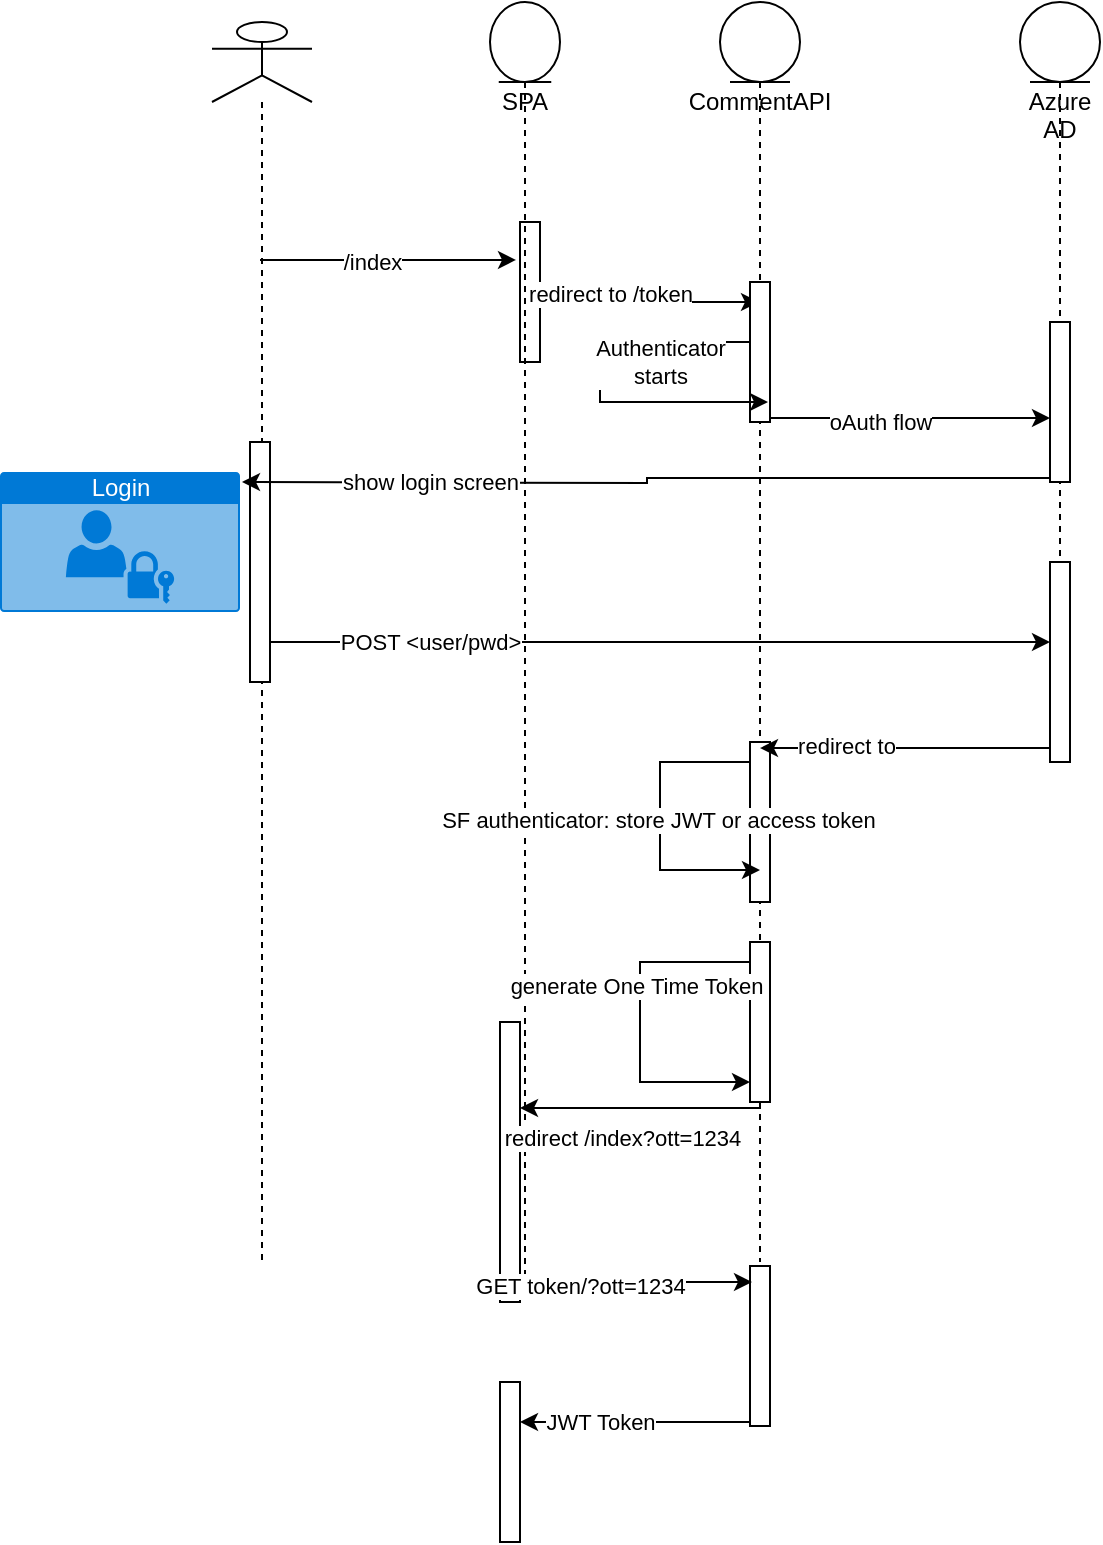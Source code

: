 <mxfile version="15.7.4" type="github">
  <diagram id="M0YHzILM9sNUAD_iwBFg" name="Page-1">
    <mxGraphModel dx="2122" dy="800" grid="1" gridSize="10" guides="1" tooltips="1" connect="1" arrows="1" fold="1" page="1" pageScale="1" pageWidth="827" pageHeight="1169" math="0" shadow="0">
      <root>
        <mxCell id="0" />
        <mxCell id="1" parent="0" />
        <mxCell id="A3Im6yF8CqUOu0ioXcAd-8" style="edgeStyle=orthogonalEdgeStyle;rounded=0;orthogonalLoop=1;jettySize=auto;html=1;entryX=-0.2;entryY=0.271;entryDx=0;entryDy=0;entryPerimeter=0;" edge="1" parent="1" target="A3Im6yF8CqUOu0ioXcAd-7">
          <mxGeometry relative="1" as="geometry">
            <mxPoint x="90" y="179" as="sourcePoint" />
            <Array as="points">
              <mxPoint x="130" y="179" />
              <mxPoint x="130" y="179" />
            </Array>
          </mxGeometry>
        </mxCell>
        <mxCell id="A3Im6yF8CqUOu0ioXcAd-10" value="/index" style="edgeLabel;html=1;align=center;verticalAlign=middle;resizable=0;points=[];" vertex="1" connectable="0" parent="A3Im6yF8CqUOu0ioXcAd-8">
          <mxGeometry x="-0.125" y="-1" relative="1" as="geometry">
            <mxPoint as="offset" />
          </mxGeometry>
        </mxCell>
        <mxCell id="A3Im6yF8CqUOu0ioXcAd-7" value="" style="html=1;points=[];perimeter=orthogonalPerimeter;" vertex="1" parent="1">
          <mxGeometry x="220" y="160" width="10" height="70" as="geometry" />
        </mxCell>
        <mxCell id="A3Im6yF8CqUOu0ioXcAd-18" value="" style="shape=umlLifeline;participant=umlActor;perimeter=lifelinePerimeter;whiteSpace=wrap;html=1;container=1;collapsible=0;recursiveResize=0;verticalAlign=top;spacingTop=36;outlineConnect=0;" vertex="1" parent="1">
          <mxGeometry x="66" y="60" width="50" height="620" as="geometry" />
        </mxCell>
        <mxCell id="A3Im6yF8CqUOu0ioXcAd-38" value="" style="html=1;points=[];perimeter=orthogonalPerimeter;" vertex="1" parent="A3Im6yF8CqUOu0ioXcAd-18">
          <mxGeometry x="19" y="210" width="10" height="120" as="geometry" />
        </mxCell>
        <mxCell id="A3Im6yF8CqUOu0ioXcAd-36" style="edgeStyle=orthogonalEdgeStyle;rounded=0;orthogonalLoop=1;jettySize=auto;html=1;exitX=0.1;exitY=0.975;exitDx=0;exitDy=0;exitPerimeter=0;" edge="1" parent="A3Im6yF8CqUOu0ioXcAd-18" source="A3Im6yF8CqUOu0ioXcAd-34">
          <mxGeometry relative="1" as="geometry">
            <mxPoint x="390" y="230" as="sourcePoint" />
            <mxPoint x="15" y="230" as="targetPoint" />
            <Array as="points" />
          </mxGeometry>
        </mxCell>
        <mxCell id="A3Im6yF8CqUOu0ioXcAd-37" value="show login screen" style="edgeLabel;html=1;align=center;verticalAlign=middle;resizable=0;points=[];" vertex="1" connectable="0" parent="A3Im6yF8CqUOu0ioXcAd-36">
          <mxGeometry x="0.542" relative="1" as="geometry">
            <mxPoint as="offset" />
          </mxGeometry>
        </mxCell>
        <mxCell id="A3Im6yF8CqUOu0ioXcAd-30" style="edgeStyle=orthogonalEdgeStyle;rounded=0;orthogonalLoop=1;jettySize=auto;html=1;" edge="1" parent="1" source="A3Im6yF8CqUOu0ioXcAd-7" target="A3Im6yF8CqUOu0ioXcAd-20">
          <mxGeometry relative="1" as="geometry">
            <Array as="points">
              <mxPoint x="280" y="195" />
              <mxPoint x="280" y="200" />
            </Array>
          </mxGeometry>
        </mxCell>
        <mxCell id="A3Im6yF8CqUOu0ioXcAd-31" value="redirect to /token" style="edgeLabel;html=1;align=center;verticalAlign=middle;resizable=0;points=[];" vertex="1" connectable="0" parent="A3Im6yF8CqUOu0ioXcAd-30">
          <mxGeometry x="-0.387" y="-1" relative="1" as="geometry">
            <mxPoint as="offset" />
          </mxGeometry>
        </mxCell>
        <mxCell id="A3Im6yF8CqUOu0ioXcAd-19" value="SPA" style="shape=umlLifeline;participant=umlEntity;perimeter=lifelinePerimeter;whiteSpace=wrap;html=1;container=1;collapsible=0;recursiveResize=0;verticalAlign=top;spacingTop=36;outlineConnect=0;" vertex="1" parent="1">
          <mxGeometry x="205" y="50" width="35" height="650" as="geometry" />
        </mxCell>
        <mxCell id="A3Im6yF8CqUOu0ioXcAd-52" value="" style="html=1;points=[];perimeter=orthogonalPerimeter;" vertex="1" parent="A3Im6yF8CqUOu0ioXcAd-19">
          <mxGeometry x="5" y="510" width="10" height="140" as="geometry" />
        </mxCell>
        <mxCell id="A3Im6yF8CqUOu0ioXcAd-20" value="CommentAPI" style="shape=umlLifeline;participant=umlEntity;perimeter=lifelinePerimeter;whiteSpace=wrap;html=1;container=1;collapsible=0;recursiveResize=0;verticalAlign=top;spacingTop=36;outlineConnect=0;" vertex="1" parent="1">
          <mxGeometry x="320" y="50" width="40" height="630" as="geometry" />
        </mxCell>
        <mxCell id="A3Im6yF8CqUOu0ioXcAd-29" value="" style="html=1;points=[];perimeter=orthogonalPerimeter;" vertex="1" parent="A3Im6yF8CqUOu0ioXcAd-20">
          <mxGeometry x="15" y="140" width="10" height="70" as="geometry" />
        </mxCell>
        <mxCell id="A3Im6yF8CqUOu0ioXcAd-46" style="edgeStyle=orthogonalEdgeStyle;rounded=0;orthogonalLoop=1;jettySize=auto;html=1;" edge="1" parent="A3Im6yF8CqUOu0ioXcAd-20" source="A3Im6yF8CqUOu0ioXcAd-29">
          <mxGeometry relative="1" as="geometry">
            <mxPoint x="24" y="200" as="targetPoint" />
            <Array as="points">
              <mxPoint x="-20" y="170" />
              <mxPoint x="-20" y="180" />
              <mxPoint x="-60" y="180" />
              <mxPoint x="-60" y="200" />
            </Array>
          </mxGeometry>
        </mxCell>
        <mxCell id="A3Im6yF8CqUOu0ioXcAd-47" value="Authenticator&lt;br&gt;starts" style="edgeLabel;html=1;align=center;verticalAlign=middle;resizable=0;points=[];" vertex="1" connectable="0" parent="A3Im6yF8CqUOu0ioXcAd-46">
          <mxGeometry x="-0.107" y="-2" relative="1" as="geometry">
            <mxPoint x="29" y="2" as="offset" />
          </mxGeometry>
        </mxCell>
        <mxCell id="A3Im6yF8CqUOu0ioXcAd-48" value="" style="html=1;points=[];perimeter=orthogonalPerimeter;" vertex="1" parent="A3Im6yF8CqUOu0ioXcAd-20">
          <mxGeometry x="15" y="370" width="10" height="80" as="geometry" />
        </mxCell>
        <mxCell id="A3Im6yF8CqUOu0ioXcAd-49" style="edgeStyle=orthogonalEdgeStyle;rounded=0;orthogonalLoop=1;jettySize=auto;html=1;" edge="1" parent="A3Im6yF8CqUOu0ioXcAd-20" source="A3Im6yF8CqUOu0ioXcAd-48">
          <mxGeometry relative="1" as="geometry">
            <mxPoint x="20" y="434" as="targetPoint" />
            <Array as="points">
              <mxPoint x="-30" y="380" />
              <mxPoint x="-30" y="434" />
            </Array>
          </mxGeometry>
        </mxCell>
        <mxCell id="A3Im6yF8CqUOu0ioXcAd-50" value="SF authenticator: store JWT or access token" style="edgeLabel;html=1;align=center;verticalAlign=middle;resizable=0;points=[];" vertex="1" connectable="0" parent="A3Im6yF8CqUOu0ioXcAd-49">
          <mxGeometry x="-0.014" y="-1" relative="1" as="geometry">
            <mxPoint as="offset" />
          </mxGeometry>
        </mxCell>
        <mxCell id="A3Im6yF8CqUOu0ioXcAd-56" value="" style="html=1;points=[];perimeter=orthogonalPerimeter;" vertex="1" parent="A3Im6yF8CqUOu0ioXcAd-20">
          <mxGeometry x="15" y="470" width="10" height="80" as="geometry" />
        </mxCell>
        <mxCell id="A3Im6yF8CqUOu0ioXcAd-57" style="edgeStyle=orthogonalEdgeStyle;rounded=0;orthogonalLoop=1;jettySize=auto;html=1;elbow=vertical;" edge="1" parent="A3Im6yF8CqUOu0ioXcAd-20" source="A3Im6yF8CqUOu0ioXcAd-56" target="A3Im6yF8CqUOu0ioXcAd-56">
          <mxGeometry relative="1" as="geometry">
            <Array as="points">
              <mxPoint x="-40" y="480" />
            </Array>
          </mxGeometry>
        </mxCell>
        <mxCell id="A3Im6yF8CqUOu0ioXcAd-59" value="generate One Time Token" style="edgeLabel;html=1;align=center;verticalAlign=middle;resizable=0;points=[];" vertex="1" connectable="0" parent="A3Im6yF8CqUOu0ioXcAd-57">
          <mxGeometry x="-0.212" y="-2" relative="1" as="geometry">
            <mxPoint as="offset" />
          </mxGeometry>
        </mxCell>
        <mxCell id="A3Im6yF8CqUOu0ioXcAd-21" value="Azure AD" style="shape=umlLifeline;participant=umlEntity;perimeter=lifelinePerimeter;whiteSpace=wrap;html=1;container=1;collapsible=0;recursiveResize=0;verticalAlign=top;spacingTop=36;outlineConnect=0;" vertex="1" parent="1">
          <mxGeometry x="470" y="50" width="40" height="300" as="geometry" />
        </mxCell>
        <mxCell id="A3Im6yF8CqUOu0ioXcAd-34" value="" style="html=1;points=[];perimeter=orthogonalPerimeter;" vertex="1" parent="A3Im6yF8CqUOu0ioXcAd-21">
          <mxGeometry x="15" y="160" width="10" height="80" as="geometry" />
        </mxCell>
        <mxCell id="A3Im6yF8CqUOu0ioXcAd-33" style="edgeStyle=orthogonalEdgeStyle;rounded=0;orthogonalLoop=1;jettySize=auto;html=1;" edge="1" parent="1">
          <mxGeometry relative="1" as="geometry">
            <mxPoint x="345" y="258" as="sourcePoint" />
            <mxPoint x="485" y="258" as="targetPoint" />
            <Array as="points">
              <mxPoint x="380" y="258" />
              <mxPoint x="380" y="258" />
            </Array>
          </mxGeometry>
        </mxCell>
        <mxCell id="A3Im6yF8CqUOu0ioXcAd-35" value="oAuth flow" style="edgeLabel;html=1;align=center;verticalAlign=middle;resizable=0;points=[];" vertex="1" connectable="0" parent="A3Im6yF8CqUOu0ioXcAd-33">
          <mxGeometry x="-0.214" y="-2" relative="1" as="geometry">
            <mxPoint as="offset" />
          </mxGeometry>
        </mxCell>
        <mxCell id="A3Im6yF8CqUOu0ioXcAd-45" style="edgeStyle=orthogonalEdgeStyle;rounded=0;orthogonalLoop=1;jettySize=auto;html=1;entryX=0.5;entryY=0.608;entryDx=0;entryDy=0;entryPerimeter=0;" edge="1" parent="1">
          <mxGeometry relative="1" as="geometry">
            <mxPoint x="340" y="423.04" as="targetPoint" />
            <mxPoint x="485" y="420" as="sourcePoint" />
            <Array as="points">
              <mxPoint x="485" y="423" />
            </Array>
          </mxGeometry>
        </mxCell>
        <mxCell id="A3Im6yF8CqUOu0ioXcAd-51" value="redirect to" style="edgeLabel;html=1;align=center;verticalAlign=middle;resizable=0;points=[];" vertex="1" connectable="0" parent="A3Im6yF8CqUOu0ioXcAd-45">
          <mxGeometry x="0.419" y="-1" relative="1" as="geometry">
            <mxPoint as="offset" />
          </mxGeometry>
        </mxCell>
        <mxCell id="A3Im6yF8CqUOu0ioXcAd-40" value="" style="html=1;points=[];perimeter=orthogonalPerimeter;" vertex="1" parent="1">
          <mxGeometry x="485" y="330" width="10" height="100" as="geometry" />
        </mxCell>
        <mxCell id="A3Im6yF8CqUOu0ioXcAd-41" value="Login" style="html=1;strokeColor=none;fillColor=#0079D6;labelPosition=center;verticalLabelPosition=middle;verticalAlign=top;align=center;fontSize=12;outlineConnect=0;spacingTop=-6;fontColor=#FFFFFF;sketch=0;shape=mxgraph.sitemap.login;" vertex="1" parent="1">
          <mxGeometry x="-40" y="285" width="120" height="70" as="geometry" />
        </mxCell>
        <mxCell id="A3Im6yF8CqUOu0ioXcAd-42" style="edgeStyle=orthogonalEdgeStyle;rounded=0;orthogonalLoop=1;jettySize=auto;html=1;" edge="1" parent="1" source="A3Im6yF8CqUOu0ioXcAd-38" target="A3Im6yF8CqUOu0ioXcAd-40">
          <mxGeometry relative="1" as="geometry">
            <Array as="points">
              <mxPoint x="200" y="370" />
              <mxPoint x="200" y="370" />
            </Array>
          </mxGeometry>
        </mxCell>
        <mxCell id="A3Im6yF8CqUOu0ioXcAd-43" value="POST &amp;lt;user/pwd&amp;gt;" style="edgeLabel;html=1;align=center;verticalAlign=middle;resizable=0;points=[];" vertex="1" connectable="0" parent="A3Im6yF8CqUOu0ioXcAd-42">
          <mxGeometry x="-0.59" relative="1" as="geometry">
            <mxPoint as="offset" />
          </mxGeometry>
        </mxCell>
        <mxCell id="A3Im6yF8CqUOu0ioXcAd-53" style="edgeStyle=orthogonalEdgeStyle;rounded=0;orthogonalLoop=1;jettySize=auto;html=1;" edge="1" parent="1">
          <mxGeometry relative="1" as="geometry">
            <mxPoint x="340" y="601" as="sourcePoint" />
            <mxPoint x="220" y="603" as="targetPoint" />
            <Array as="points">
              <mxPoint x="340" y="603" />
            </Array>
          </mxGeometry>
        </mxCell>
        <mxCell id="A3Im6yF8CqUOu0ioXcAd-55" value="redirect /index?ott=1234" style="edgeLabel;html=1;align=center;verticalAlign=middle;resizable=0;points=[];" vertex="1" connectable="0" parent="A3Im6yF8CqUOu0ioXcAd-53">
          <mxGeometry x="0.164" y="-2" relative="1" as="geometry">
            <mxPoint y="17" as="offset" />
          </mxGeometry>
        </mxCell>
        <mxCell id="A3Im6yF8CqUOu0ioXcAd-65" style="edgeStyle=orthogonalEdgeStyle;rounded=0;orthogonalLoop=1;jettySize=auto;html=1;" edge="1" parent="1" source="A3Im6yF8CqUOu0ioXcAd-61" target="A3Im6yF8CqUOu0ioXcAd-64">
          <mxGeometry relative="1" as="geometry">
            <Array as="points">
              <mxPoint x="250" y="760" />
              <mxPoint x="250" y="760" />
            </Array>
          </mxGeometry>
        </mxCell>
        <mxCell id="A3Im6yF8CqUOu0ioXcAd-66" value="JWT Token" style="edgeLabel;html=1;align=center;verticalAlign=middle;resizable=0;points=[];" vertex="1" connectable="0" parent="A3Im6yF8CqUOu0ioXcAd-65">
          <mxGeometry x="0.304" relative="1" as="geometry">
            <mxPoint as="offset" />
          </mxGeometry>
        </mxCell>
        <mxCell id="A3Im6yF8CqUOu0ioXcAd-61" value="" style="html=1;points=[];perimeter=orthogonalPerimeter;" vertex="1" parent="1">
          <mxGeometry x="335" y="682" width="10" height="80" as="geometry" />
        </mxCell>
        <mxCell id="A3Im6yF8CqUOu0ioXcAd-62" style="edgeStyle=orthogonalEdgeStyle;rounded=0;orthogonalLoop=1;jettySize=auto;html=1;" edge="1" parent="1" source="A3Im6yF8CqUOu0ioXcAd-52">
          <mxGeometry relative="1" as="geometry">
            <mxPoint x="336" y="690" as="targetPoint" />
            <Array as="points">
              <mxPoint x="336" y="690" />
            </Array>
          </mxGeometry>
        </mxCell>
        <mxCell id="A3Im6yF8CqUOu0ioXcAd-63" value="GET token/?ott=1234" style="edgeLabel;html=1;align=center;verticalAlign=middle;resizable=0;points=[];" vertex="1" connectable="0" parent="A3Im6yF8CqUOu0ioXcAd-62">
          <mxGeometry x="-0.483" y="-2" relative="1" as="geometry">
            <mxPoint as="offset" />
          </mxGeometry>
        </mxCell>
        <mxCell id="A3Im6yF8CqUOu0ioXcAd-64" value="" style="html=1;points=[];perimeter=orthogonalPerimeter;" vertex="1" parent="1">
          <mxGeometry x="210" y="740" width="10" height="80" as="geometry" />
        </mxCell>
      </root>
    </mxGraphModel>
  </diagram>
</mxfile>
